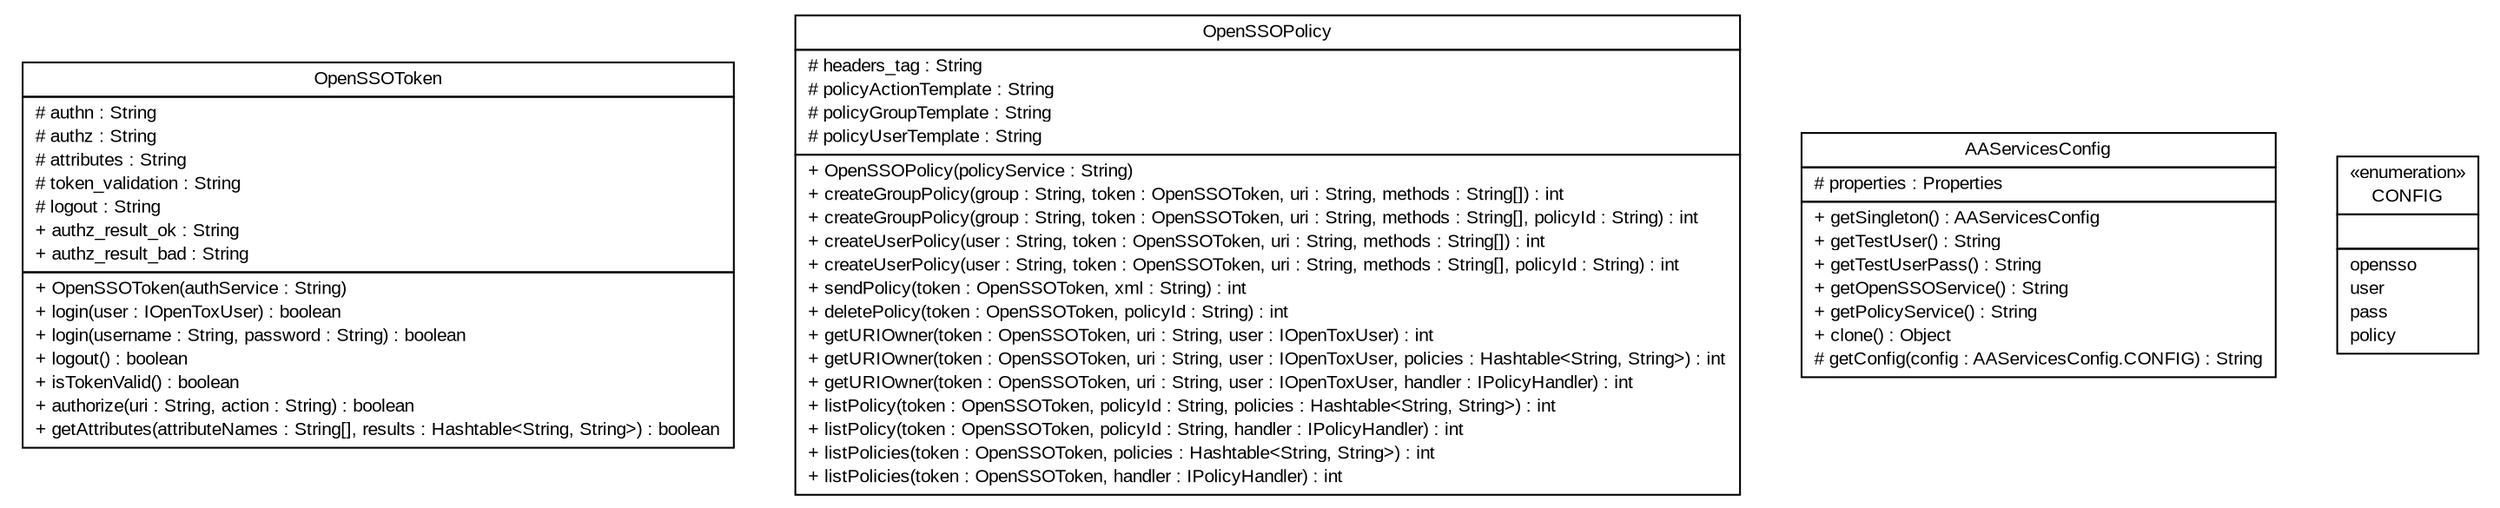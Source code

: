 #!/usr/local/bin/dot
#
# Class diagram 
# Generated by UmlGraph version 4.6 (http://www.spinellis.gr/sw/umlgraph)
#

digraph G {
	edge [fontname="arial",fontsize=10,labelfontname="arial",labelfontsize=10];
	node [fontname="arial",fontsize=10,shape=plaintext];
	// org.opentox.aa.opensso.OpenSSOToken
	c94 [label=<<table border="0" cellborder="1" cellspacing="0" cellpadding="2" port="p" href="./OpenSSOToken.html">
		<tr><td><table border="0" cellspacing="0" cellpadding="1">
			<tr><td> OpenSSOToken </td></tr>
		</table></td></tr>
		<tr><td><table border="0" cellspacing="0" cellpadding="1">
			<tr><td align="left"> # authn : String </td></tr>
			<tr><td align="left"> # authz : String </td></tr>
			<tr><td align="left"> # attributes : String </td></tr>
			<tr><td align="left"> # token_validation : String </td></tr>
			<tr><td align="left"> # logout : String </td></tr>
			<tr><td align="left"> + authz_result_ok : String </td></tr>
			<tr><td align="left"> + authz_result_bad : String </td></tr>
		</table></td></tr>
		<tr><td><table border="0" cellspacing="0" cellpadding="1">
			<tr><td align="left"> + OpenSSOToken(authService : String) </td></tr>
			<tr><td align="left"> + login(user : IOpenToxUser) : boolean </td></tr>
			<tr><td align="left"> + login(username : String, password : String) : boolean </td></tr>
			<tr><td align="left"> + logout() : boolean </td></tr>
			<tr><td align="left"> + isTokenValid() : boolean </td></tr>
			<tr><td align="left"> + authorize(uri : String, action : String) : boolean </td></tr>
			<tr><td align="left"> + getAttributes(attributeNames : String[], results : Hashtable&lt;String, String&gt;) : boolean </td></tr>
		</table></td></tr>
		</table>>, fontname="arial", fontcolor="black", fontsize=10.0];
	// org.opentox.aa.opensso.OpenSSOPolicy
	c95 [label=<<table border="0" cellborder="1" cellspacing="0" cellpadding="2" port="p" href="./OpenSSOPolicy.html">
		<tr><td><table border="0" cellspacing="0" cellpadding="1">
			<tr><td> OpenSSOPolicy </td></tr>
		</table></td></tr>
		<tr><td><table border="0" cellspacing="0" cellpadding="1">
			<tr><td align="left"> # headers_tag : String </td></tr>
			<tr><td align="left"> # policyActionTemplate : String </td></tr>
			<tr><td align="left"> # policyGroupTemplate : String </td></tr>
			<tr><td align="left"> # policyUserTemplate : String </td></tr>
		</table></td></tr>
		<tr><td><table border="0" cellspacing="0" cellpadding="1">
			<tr><td align="left"> + OpenSSOPolicy(policyService : String) </td></tr>
			<tr><td align="left"> + createGroupPolicy(group : String, token : OpenSSOToken, uri : String, methods : String[]) : int </td></tr>
			<tr><td align="left"> + createGroupPolicy(group : String, token : OpenSSOToken, uri : String, methods : String[], policyId : String) : int </td></tr>
			<tr><td align="left"> + createUserPolicy(user : String, token : OpenSSOToken, uri : String, methods : String[]) : int </td></tr>
			<tr><td align="left"> + createUserPolicy(user : String, token : OpenSSOToken, uri : String, methods : String[], policyId : String) : int </td></tr>
			<tr><td align="left"> + sendPolicy(token : OpenSSOToken, xml : String) : int </td></tr>
			<tr><td align="left"> + deletePolicy(token : OpenSSOToken, policyId : String) : int </td></tr>
			<tr><td align="left"> + getURIOwner(token : OpenSSOToken, uri : String, user : IOpenToxUser) : int </td></tr>
			<tr><td align="left"> + getURIOwner(token : OpenSSOToken, uri : String, user : IOpenToxUser, policies : Hashtable&lt;String, String&gt;) : int </td></tr>
			<tr><td align="left"> + getURIOwner(token : OpenSSOToken, uri : String, user : IOpenToxUser, handler : IPolicyHandler) : int </td></tr>
			<tr><td align="left"> + listPolicy(token : OpenSSOToken, policyId : String, policies : Hashtable&lt;String, String&gt;) : int </td></tr>
			<tr><td align="left"> + listPolicy(token : OpenSSOToken, policyId : String, handler : IPolicyHandler) : int </td></tr>
			<tr><td align="left"> + listPolicies(token : OpenSSOToken, policies : Hashtable&lt;String, String&gt;) : int </td></tr>
			<tr><td align="left"> + listPolicies(token : OpenSSOToken, handler : IPolicyHandler) : int </td></tr>
		</table></td></tr>
		</table>>, fontname="arial", fontcolor="black", fontsize=10.0];
	// org.opentox.aa.opensso.AAServicesConfig
	c96 [label=<<table border="0" cellborder="1" cellspacing="0" cellpadding="2" port="p" href="./AAServicesConfig.html">
		<tr><td><table border="0" cellspacing="0" cellpadding="1">
			<tr><td> AAServicesConfig </td></tr>
		</table></td></tr>
		<tr><td><table border="0" cellspacing="0" cellpadding="1">
			<tr><td align="left"> # properties : Properties </td></tr>
		</table></td></tr>
		<tr><td><table border="0" cellspacing="0" cellpadding="1">
			<tr><td align="left"> + getSingleton() : AAServicesConfig </td></tr>
			<tr><td align="left"> + getTestUser() : String </td></tr>
			<tr><td align="left"> + getTestUserPass() : String </td></tr>
			<tr><td align="left"> + getOpenSSOService() : String </td></tr>
			<tr><td align="left"> + getPolicyService() : String </td></tr>
			<tr><td align="left"> + clone() : Object </td></tr>
			<tr><td align="left"> # getConfig(config : AAServicesConfig.CONFIG) : String </td></tr>
		</table></td></tr>
		</table>>, fontname="arial", fontcolor="black", fontsize=10.0];
	// org.opentox.aa.opensso.AAServicesConfig.CONFIG
	c97 [label=<<table border="0" cellborder="1" cellspacing="0" cellpadding="2" port="p" href="./AAServicesConfig.CONFIG.html">
		<tr><td><table border="0" cellspacing="0" cellpadding="1">
			<tr><td> &laquo;enumeration&raquo; </td></tr>
			<tr><td> CONFIG </td></tr>
		</table></td></tr>
		<tr><td><table border="0" cellspacing="0" cellpadding="1">
			<tr><td align="left">  </td></tr>
		</table></td></tr>
		<tr><td><table border="0" cellspacing="0" cellpadding="1">
			<tr><td align="left"> opensso </td></tr>
			<tr><td align="left"> user </td></tr>
			<tr><td align="left"> pass </td></tr>
			<tr><td align="left"> policy </td></tr>
		</table></td></tr>
		</table>>, fontname="arial", fontcolor="black", fontsize=10.0];
}

